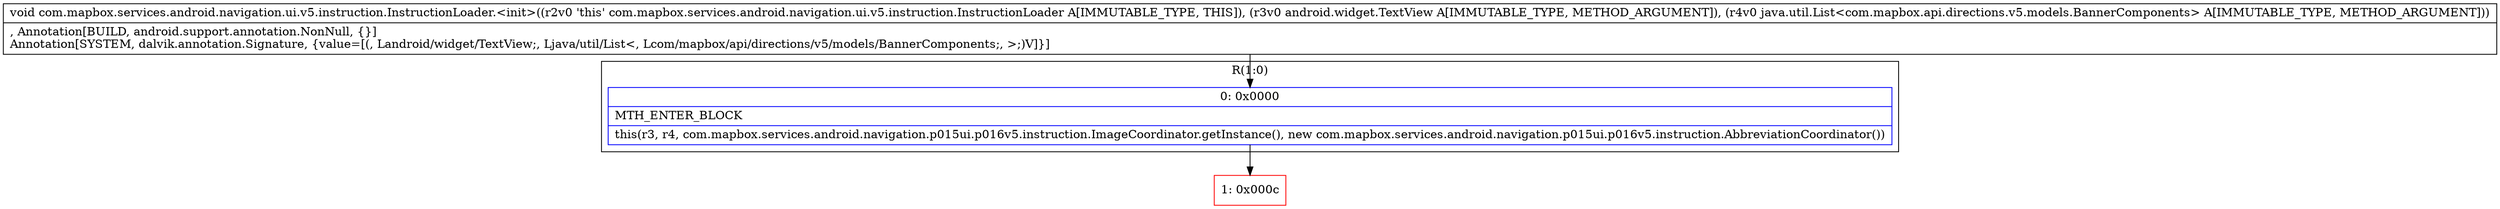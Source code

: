 digraph "CFG forcom.mapbox.services.android.navigation.ui.v5.instruction.InstructionLoader.\<init\>(Landroid\/widget\/TextView;Ljava\/util\/List;)V" {
subgraph cluster_Region_757144172 {
label = "R(1:0)";
node [shape=record,color=blue];
Node_0 [shape=record,label="{0\:\ 0x0000|MTH_ENTER_BLOCK\l|this(r3, r4, com.mapbox.services.android.navigation.p015ui.p016v5.instruction.ImageCoordinator.getInstance(), new com.mapbox.services.android.navigation.p015ui.p016v5.instruction.AbbreviationCoordinator())\l}"];
}
Node_1 [shape=record,color=red,label="{1\:\ 0x000c}"];
MethodNode[shape=record,label="{void com.mapbox.services.android.navigation.ui.v5.instruction.InstructionLoader.\<init\>((r2v0 'this' com.mapbox.services.android.navigation.ui.v5.instruction.InstructionLoader A[IMMUTABLE_TYPE, THIS]), (r3v0 android.widget.TextView A[IMMUTABLE_TYPE, METHOD_ARGUMENT]), (r4v0 java.util.List\<com.mapbox.api.directions.v5.models.BannerComponents\> A[IMMUTABLE_TYPE, METHOD_ARGUMENT]))  | , Annotation[BUILD, android.support.annotation.NonNull, \{\}]\lAnnotation[SYSTEM, dalvik.annotation.Signature, \{value=[(, Landroid\/widget\/TextView;, Ljava\/util\/List\<, Lcom\/mapbox\/api\/directions\/v5\/models\/BannerComponents;, \>;)V]\}]\l}"];
MethodNode -> Node_0;
Node_0 -> Node_1;
}

